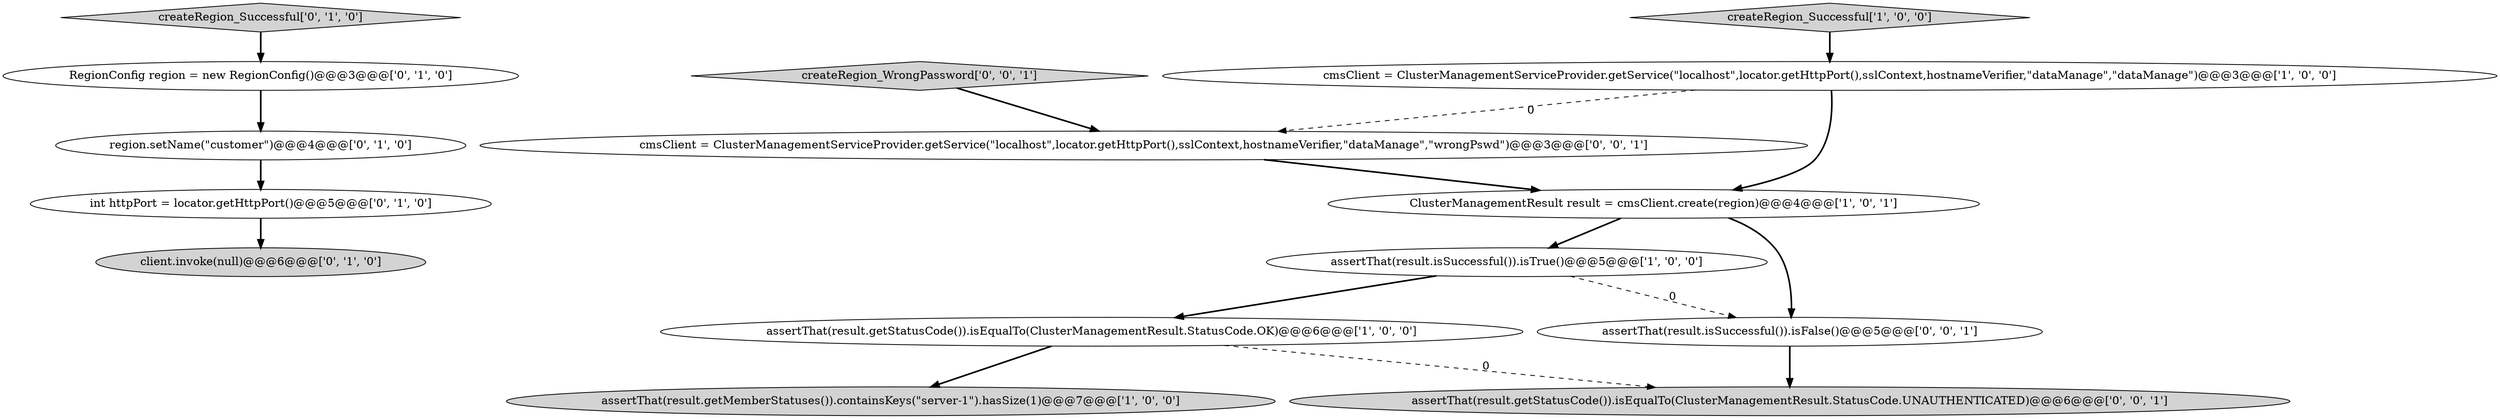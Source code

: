 digraph {
6 [style = filled, label = "region.setName(\"customer\")@@@4@@@['0', '1', '0']", fillcolor = white, shape = ellipse image = "AAA1AAABBB2BBB"];
7 [style = filled, label = "RegionConfig region = new RegionConfig()@@@3@@@['0', '1', '0']", fillcolor = white, shape = ellipse image = "AAA0AAABBB2BBB"];
5 [style = filled, label = "assertThat(result.isSuccessful()).isTrue()@@@5@@@['1', '0', '0']", fillcolor = white, shape = ellipse image = "AAA0AAABBB1BBB"];
9 [style = filled, label = "int httpPort = locator.getHttpPort()@@@5@@@['0', '1', '0']", fillcolor = white, shape = ellipse image = "AAA1AAABBB2BBB"];
11 [style = filled, label = "assertThat(result.getStatusCode()).isEqualTo(ClusterManagementResult.StatusCode.UNAUTHENTICATED)@@@6@@@['0', '0', '1']", fillcolor = lightgray, shape = ellipse image = "AAA0AAABBB3BBB"];
1 [style = filled, label = "createRegion_Successful['1', '0', '0']", fillcolor = lightgray, shape = diamond image = "AAA0AAABBB1BBB"];
14 [style = filled, label = "assertThat(result.isSuccessful()).isFalse()@@@5@@@['0', '0', '1']", fillcolor = white, shape = ellipse image = "AAA0AAABBB3BBB"];
8 [style = filled, label = "createRegion_Successful['0', '1', '0']", fillcolor = lightgray, shape = diamond image = "AAA0AAABBB2BBB"];
12 [style = filled, label = "cmsClient = ClusterManagementServiceProvider.getService(\"localhost\",locator.getHttpPort(),sslContext,hostnameVerifier,\"dataManage\",\"wrongPswd\")@@@3@@@['0', '0', '1']", fillcolor = white, shape = ellipse image = "AAA0AAABBB3BBB"];
10 [style = filled, label = "client.invoke(null)@@@6@@@['0', '1', '0']", fillcolor = lightgray, shape = ellipse image = "AAA1AAABBB2BBB"];
2 [style = filled, label = "cmsClient = ClusterManagementServiceProvider.getService(\"localhost\",locator.getHttpPort(),sslContext,hostnameVerifier,\"dataManage\",\"dataManage\")@@@3@@@['1', '0', '0']", fillcolor = white, shape = ellipse image = "AAA0AAABBB1BBB"];
4 [style = filled, label = "ClusterManagementResult result = cmsClient.create(region)@@@4@@@['1', '0', '1']", fillcolor = white, shape = ellipse image = "AAA0AAABBB1BBB"];
3 [style = filled, label = "assertThat(result.getMemberStatuses()).containsKeys(\"server-1\").hasSize(1)@@@7@@@['1', '0', '0']", fillcolor = lightgray, shape = ellipse image = "AAA0AAABBB1BBB"];
13 [style = filled, label = "createRegion_WrongPassword['0', '0', '1']", fillcolor = lightgray, shape = diamond image = "AAA0AAABBB3BBB"];
0 [style = filled, label = "assertThat(result.getStatusCode()).isEqualTo(ClusterManagementResult.StatusCode.OK)@@@6@@@['1', '0', '0']", fillcolor = white, shape = ellipse image = "AAA0AAABBB1BBB"];
4->5 [style = bold, label=""];
8->7 [style = bold, label=""];
12->4 [style = bold, label=""];
7->6 [style = bold, label=""];
5->0 [style = bold, label=""];
4->14 [style = bold, label=""];
13->12 [style = bold, label=""];
0->11 [style = dashed, label="0"];
0->3 [style = bold, label=""];
2->4 [style = bold, label=""];
5->14 [style = dashed, label="0"];
14->11 [style = bold, label=""];
1->2 [style = bold, label=""];
2->12 [style = dashed, label="0"];
9->10 [style = bold, label=""];
6->9 [style = bold, label=""];
}
